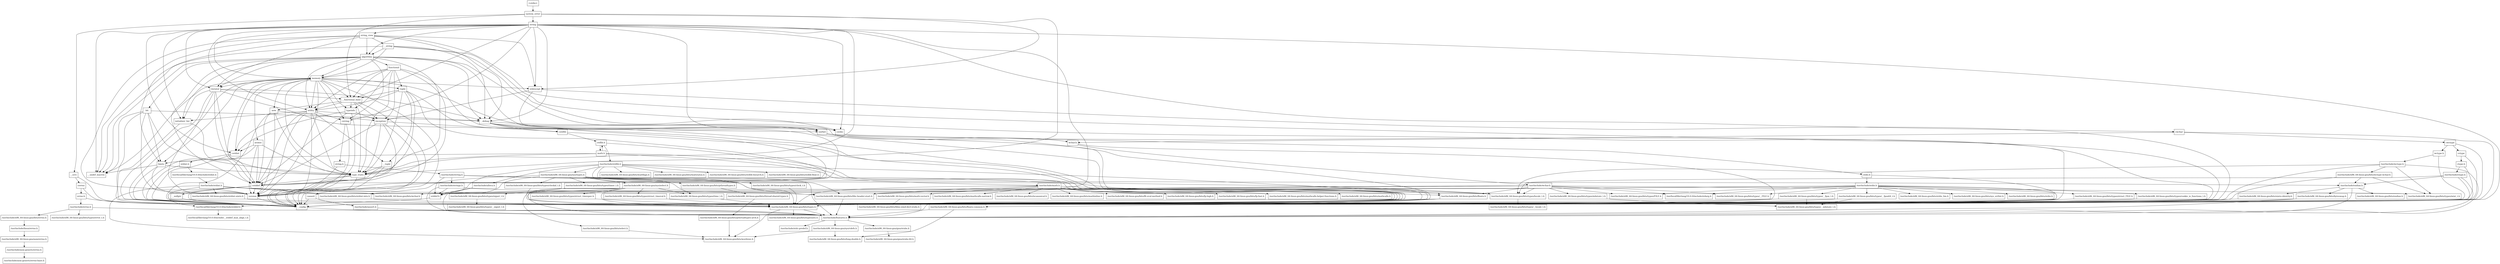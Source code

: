 digraph "dependencies" {
  header_0 [ shape="box", label="\<stdin\>" ];
  header_1 [ shape="box", label="system_error" ];
  header_10 [ shape="box", label="/usr/include/x86_64-linux-gnu/gnu/stubs-64.h" ];
  header_100 [ shape="box", label="string.h" ];
  header_101 [ shape="box", label="/usr/include/string.h" ];
  header_102 [ shape="box", label="/usr/include/strings.h" ];
  header_103 [ shape="box", label="__debug" ];
  header_104 [ shape="box", label="cstdio" ];
  header_105 [ shape="box", label="stdio.h" ];
  header_106 [ shape="box", label="/usr/include/stdio.h" ];
  header_107 [ shape="box", label="/usr/include/x86_64-linux-gnu/bits/types/__fpos_t.h" ];
  header_108 [ shape="box", label="/usr/include/x86_64-linux-gnu/bits/types/__fpos64_t.h" ];
  header_109 [ shape="box", label="/usr/include/x86_64-linux-gnu/bits/types/struct_FILE.h" ];
  header_110 [ shape="box", label="/usr/include/x86_64-linux-gnu/bits/types/cookie_io_functions_t.h" ];
  header_111 [ shape="box", label="/usr/include/x86_64-linux-gnu/bits/stdio_lim.h" ];
  header_112 [ shape="box", label="/usr/include/x86_64-linux-gnu/bits/sys_errlist.h" ];
  header_113 [ shape="box", label="/usr/include/x86_64-linux-gnu/bits/stdio.h" ];
  header_114 [ shape="box", label="string" ];
  header_115 [ shape="box", label="string_view" ];
  header_116 [ shape="box", label="__string" ];
  header_117 [ shape="box", label="algorithm" ];
  header_118 [ shape="box", label="memory" ];
  header_119 [ shape="box", label="iterator" ];
  header_12 [ shape="box", label="cerrno" ];
  header_120 [ shape="box", label="tuple" ];
  header_121 [ shape="box", label="cassert" ];
  header_122 [ shape="box", label="/usr/include/assert.h" ];
  header_123 [ shape="box", label="atomic" ];
  header_124 [ shape="box", label="functional" ];
  header_125 [ shape="box", label="bit" ];
  header_126 [ shape="box", label="cwchar" ];
  header_127 [ shape="box", label="cwctype" ];
  header_128 [ shape="box", label="cctype" ];
  header_129 [ shape="box", label="ctype.h" ];
  header_13 [ shape="box", label="errno.h" ];
  header_130 [ shape="box", label="/usr/include/ctype.h" ];
  header_131 [ shape="box", label="wctype.h" ];
  header_132 [ shape="box", label="/usr/include/wctype.h" ];
  header_133 [ shape="box", label="/usr/include/x86_64-linux-gnu/bits/wctype-wchar.h" ];
  header_14 [ shape="box", label="/usr/include/errno.h" ];
  header_15 [ shape="box", label="/usr/include/x86_64-linux-gnu/bits/errno.h" ];
  header_16 [ shape="box", label="/usr/include/linux/errno.h" ];
  header_17 [ shape="box", label="/usr/include/x86_64-linux-gnu/asm/errno.h" ];
  header_18 [ shape="box", label="/usr/include/asm-generic/errno.h" ];
  header_19 [ shape="box", label="/usr/include/asm-generic/errno-base.h" ];
  header_2 [ shape="box", label="__errc" ];
  header_20 [ shape="box", label="/usr/include/x86_64-linux-gnu/bits/types/error_t.h" ];
  header_21 [ shape="box", label="type_traits" ];
  header_22 [ shape="box", label="cstddef" ];
  header_23 [ shape="box", label="version" ];
  header_24 [ shape="box", label="/usr/local/lib/clang/10.0.0/include/stddef.h" ];
  header_25 [ shape="box", label="/usr/local/lib/clang/10.0.0/include/__stddef_max_align_t.h" ];
  header_26 [ shape="box", label="__nullptr" ];
  header_27 [ shape="box", label="stdexcept" ];
  header_28 [ shape="box", label="exception" ];
  header_29 [ shape="box", label="cstdlib" ];
  header_3 [ shape="box", label="__config" ];
  header_30 [ shape="box", label="stdlib.h" ];
  header_31 [ shape="box", label="/usr/include/stdlib.h" ];
  header_32 [ shape="box", label="/usr/include/x86_64-linux-gnu/bits/libc-header-start.h" ];
  header_33 [ shape="box", label="stddef.h" ];
  header_34 [ shape="box", label="/usr/include/x86_64-linux-gnu/bits/waitflags.h" ];
  header_35 [ shape="box", label="/usr/include/x86_64-linux-gnu/bits/waitstatus.h" ];
  header_36 [ shape="box", label="/usr/include/x86_64-linux-gnu/bits/floatn.h" ];
  header_37 [ shape="box", label="/usr/include/x86_64-linux-gnu/bits/floatn-common.h" ];
  header_38 [ shape="box", label="/usr/include/x86_64-linux-gnu/bits/types/locale_t.h" ];
  header_39 [ shape="box", label="/usr/include/x86_64-linux-gnu/bits/types/__locale_t.h" ];
  header_4 [ shape="box", label="/usr/include/features.h" ];
  header_40 [ shape="box", label="/usr/include/x86_64-linux-gnu/sys/types.h" ];
  header_41 [ shape="box", label="/usr/include/x86_64-linux-gnu/bits/types.h" ];
  header_42 [ shape="box", label="/usr/include/x86_64-linux-gnu/bits/typesizes.h" ];
  header_43 [ shape="box", label="/usr/include/x86_64-linux-gnu/bits/types/clock_t.h" ];
  header_44 [ shape="box", label="/usr/include/x86_64-linux-gnu/bits/types/clockid_t.h" ];
  header_45 [ shape="box", label="/usr/include/x86_64-linux-gnu/bits/types/time_t.h" ];
  header_46 [ shape="box", label="/usr/include/x86_64-linux-gnu/bits/types/timer_t.h" ];
  header_47 [ shape="box", label="/usr/include/x86_64-linux-gnu/bits/stdint-intn.h" ];
  header_48 [ shape="box", label="/usr/include/endian.h" ];
  header_49 [ shape="box", label="/usr/include/x86_64-linux-gnu/bits/endian.h" ];
  header_5 [ shape="box", label="/usr/include/stdc-predef.h" ];
  header_50 [ shape="box", label="/usr/include/x86_64-linux-gnu/bits/byteswap.h" ];
  header_51 [ shape="box", label="/usr/include/x86_64-linux-gnu/bits/uintn-identity.h" ];
  header_52 [ shape="box", label="/usr/include/x86_64-linux-gnu/sys/select.h" ];
  header_53 [ shape="box", label="/usr/include/x86_64-linux-gnu/bits/select.h" ];
  header_54 [ shape="box", label="/usr/include/x86_64-linux-gnu/bits/types/sigset_t.h" ];
  header_55 [ shape="box", label="/usr/include/x86_64-linux-gnu/bits/types/__sigset_t.h" ];
  header_56 [ shape="box", label="/usr/include/x86_64-linux-gnu/bits/types/struct_timeval.h" ];
  header_57 [ shape="box", label="/usr/include/x86_64-linux-gnu/bits/types/struct_timespec.h" ];
  header_58 [ shape="box", label="/usr/include/x86_64-linux-gnu/bits/pthreadtypes.h" ];
  header_59 [ shape="box", label="/usr/include/x86_64-linux-gnu/bits/thread-shared-types.h" ];
  header_6 [ shape="box", label="/usr/include/x86_64-linux-gnu/sys/cdefs.h" ];
  header_60 [ shape="box", label="/usr/include/x86_64-linux-gnu/bits/pthreadtypes-arch.h" ];
  header_61 [ shape="box", label="/usr/include/alloca.h" ];
  header_62 [ shape="box", label="/usr/include/x86_64-linux-gnu/bits/stdlib-bsearch.h" ];
  header_63 [ shape="box", label="/usr/include/x86_64-linux-gnu/bits/stdlib-float.h" ];
  header_64 [ shape="box", label="math.h" ];
  header_65 [ shape="box", label="/usr/include/math.h" ];
  header_66 [ shape="box", label="/usr/include/x86_64-linux-gnu/bits/math-vector.h" ];
  header_67 [ shape="box", label="/usr/include/x86_64-linux-gnu/bits/libm-simd-decl-stubs.h" ];
  header_68 [ shape="box", label="/usr/include/x86_64-linux-gnu/bits/flt-eval-method.h" ];
  header_69 [ shape="box", label="/usr/include/x86_64-linux-gnu/bits/fp-logb.h" ];
  header_7 [ shape="box", label="/usr/include/x86_64-linux-gnu/bits/wordsize.h" ];
  header_70 [ shape="box", label="/usr/include/x86_64-linux-gnu/bits/fp-fast.h" ];
  header_71 [ shape="box", label="/usr/include/x86_64-linux-gnu/bits/mathcalls-helper-functions.h" ];
  header_72 [ shape="box", label="/usr/include/x86_64-linux-gnu/bits/mathcalls.h" ];
  header_73 [ shape="box", label="/usr/include/x86_64-linux-gnu/bits/mathcalls-narrow.h" ];
  header_74 [ shape="box", label="/usr/include/x86_64-linux-gnu/bits/iscanonical.h" ];
  header_75 [ shape="box", label="/usr/include/x86_64-linux-gnu/bits/mathinline.h" ];
  header_76 [ shape="box", label="limits" ];
  header_77 [ shape="box", label="__undef_macros" ];
  header_78 [ shape="box", label="iosfwd" ];
  header_79 [ shape="box", label="wchar.h" ];
  header_8 [ shape="box", label="/usr/include/x86_64-linux-gnu/bits/long-double.h" ];
  header_80 [ shape="box", label="/usr/include/wchar.h" ];
  header_81 [ shape="box", label="/usr/local/lib/clang/10.0.0/include/stdarg.h" ];
  header_82 [ shape="box", label="/usr/include/x86_64-linux-gnu/bits/wchar.h" ];
  header_83 [ shape="box", label="/usr/include/x86_64-linux-gnu/bits/types/wint_t.h" ];
  header_84 [ shape="box", label="/usr/include/x86_64-linux-gnu/bits/types/mbstate_t.h" ];
  header_85 [ shape="box", label="/usr/include/x86_64-linux-gnu/bits/types/__mbstate_t.h" ];
  header_86 [ shape="box", label="/usr/include/x86_64-linux-gnu/bits/types/__FILE.h" ];
  header_87 [ shape="box", label="/usr/include/x86_64-linux-gnu/bits/types/FILE.h" ];
  header_88 [ shape="box", label="__functional_base" ];
  header_89 [ shape="box", label="typeinfo" ];
  header_9 [ shape="box", label="/usr/include/x86_64-linux-gnu/gnu/stubs.h" ];
  header_90 [ shape="box", label="cstdint" ];
  header_91 [ shape="box", label="stdint.h" ];
  header_92 [ shape="box", label="/usr/local/lib/clang/10.0.0/include/stdint.h" ];
  header_93 [ shape="box", label="/usr/include/stdint.h" ];
  header_94 [ shape="box", label="/usr/include/x86_64-linux-gnu/bits/stdint-uintn.h" ];
  header_95 [ shape="box", label="new" ];
  header_96 [ shape="box", label="utility" ];
  header_97 [ shape="box", label="__tuple" ];
  header_98 [ shape="box", label="initializer_list" ];
  header_99 [ shape="box", label="cstring" ];
  header_118 -> header_77;
  header_118 -> header_123;
  header_118 -> header_27;
  header_118 -> header_120;
  header_118 -> header_21;
  header_118 -> header_23;
  header_118 -> header_22;
  header_118 -> header_89;
  header_118 -> header_88;
  header_118 -> header_76;
  header_118 -> header_3;
  header_118 -> header_121;
  header_118 -> header_119;
  header_118 -> header_95;
  header_118 -> header_96;
  header_118 -> header_90;
  header_118 -> header_78;
  header_118 -> header_99;
  header_119 -> header_21;
  header_119 -> header_23;
  header_119 -> header_22;
  header_119 -> header_88;
  header_119 -> header_98;
  header_119 -> header_3;
  header_119 -> header_78;
  header_119 -> header_103;
  header_61 -> header_4;
  header_61 -> header_33;
  header_60 -> header_7;
  header_65 -> header_74;
  header_65 -> header_36;
  header_65 -> header_75;
  header_65 -> header_32;
  header_65 -> header_72;
  header_65 -> header_73;
  header_65 -> header_70;
  header_65 -> header_71;
  header_65 -> header_41;
  header_65 -> header_66;
  header_65 -> header_69;
  header_65 -> header_68;
  header_64 -> header_76;
  header_64 -> header_21;
  header_64 -> header_65;
  header_64 -> header_3;
  header_64 -> header_30;
  header_66 -> header_67;
  header_114 -> header_77;
  header_114 -> header_27;
  header_114 -> header_119;
  header_114 -> header_21;
  header_114 -> header_23;
  header_114 -> header_126;
  header_114 -> header_88;
  header_114 -> header_98;
  header_114 -> header_3;
  header_114 -> header_118;
  header_114 -> header_117;
  header_114 -> header_104;
  header_114 -> header_78;
  header_114 -> header_115;
  header_114 -> header_90;
  header_114 -> header_96;
  header_114 -> header_103;
  header_114 -> header_99;
  header_115 -> header_27;
  header_115 -> header_23;
  header_115 -> header_76;
  header_115 -> header_3;
  header_115 -> header_119;
  header_115 -> header_116;
  header_115 -> header_117;
  header_115 -> header_103;
  header_115 -> header_77;
  header_76 -> header_21;
  header_76 -> header_3;
  header_76 -> header_23;
  header_76 -> header_77;
  header_116 -> header_77;
  header_116 -> header_118;
  header_116 -> header_104;
  header_116 -> header_117;
  header_116 -> header_103;
  header_116 -> header_3;
  header_117 -> header_77;
  header_117 -> header_21;
  header_117 -> header_23;
  header_117 -> header_22;
  header_117 -> header_125;
  header_117 -> header_124;
  header_117 -> header_98;
  header_117 -> header_3;
  header_117 -> header_118;
  header_117 -> header_119;
  header_117 -> header_96;
  header_117 -> header_103;
  header_117 -> header_99;
  header_78 -> header_79;
  header_78 -> header_3;
  header_79 -> header_80;
  header_79 -> header_3;
  header_110 -> header_41;
  header_47 -> header_41;
  header_46 -> header_41;
  header_45 -> header_41;
  header_44 -> header_41;
  header_43 -> header_41;
  header_41 -> header_7;
  header_41 -> header_4;
  header_41 -> header_42;
  header_40 -> header_58;
  header_40 -> header_52;
  header_40 -> header_45;
  header_40 -> header_33;
  header_40 -> header_47;
  header_40 -> header_46;
  header_40 -> header_4;
  header_40 -> header_44;
  header_40 -> header_43;
  header_40 -> header_41;
  header_40 -> header_48;
  header_105 -> header_106;
  header_105 -> header_3;
  header_104 -> header_105;
  header_104 -> header_3;
  header_107 -> header_85;
  header_107 -> header_41;
  header_106 -> header_113;
  header_106 -> header_112;
  header_106 -> header_32;
  header_106 -> header_33;
  header_106 -> header_86;
  header_106 -> header_109;
  header_106 -> header_108;
  header_106 -> header_41;
  header_106 -> header_81;
  header_106 -> header_87;
  header_106 -> header_107;
  header_106 -> header_110;
  header_106 -> header_111;
  header_101 -> header_32;
  header_101 -> header_33;
  header_101 -> header_38;
  header_101 -> header_102;
  header_100 -> header_101;
  header_100 -> header_3;
  header_48 -> header_50;
  header_48 -> header_51;
  header_48 -> header_4;
  header_48 -> header_49;
  header_6 -> header_7;
  header_6 -> header_8;
  header_4 -> header_6;
  header_4 -> header_5;
  header_4 -> header_9;
  header_2 -> header_3;
  header_2 -> header_12;
  header_3 -> header_4;
  header_0 -> header_1;
  header_1 -> header_21;
  header_1 -> header_27;
  header_1 -> header_88;
  header_1 -> header_2;
  header_1 -> header_114;
  header_9 -> header_10;
  header_58 -> header_59;
  header_59 -> header_60;
  header_50 -> header_4;
  header_50 -> header_41;
  header_51 -> header_41;
  header_52 -> header_53;
  header_52 -> header_54;
  header_52 -> header_45;
  header_52 -> header_56;
  header_52 -> header_57;
  header_52 -> header_4;
  header_52 -> header_41;
  header_53 -> header_7;
  header_54 -> header_55;
  header_56 -> header_41;
  header_57 -> header_41;
  header_130 -> header_4;
  header_130 -> header_38;
  header_130 -> header_41;
  header_130 -> header_48;
  header_131 -> header_132;
  header_131 -> header_3;
  header_132 -> header_83;
  header_132 -> header_4;
  header_132 -> header_133;
  header_132 -> header_38;
  header_132 -> header_41;
  header_133 -> header_83;
  header_133 -> header_41;
  header_133 -> header_48;
  header_29 -> header_3;
  header_29 -> header_30;
  header_28 -> header_21;
  header_28 -> header_29;
  header_28 -> header_3;
  header_28 -> header_23;
  header_28 -> header_22;
  header_24 -> header_25;
  header_27 -> header_78;
  header_27 -> header_3;
  header_27 -> header_28;
  header_26 -> header_3;
  header_21 -> header_3;
  header_21 -> header_23;
  header_21 -> header_22;
  header_23 -> header_3;
  header_22 -> header_24;
  header_22 -> header_26;
  header_22 -> header_3;
  header_22 -> header_23;
  header_127 -> header_131;
  header_127 -> header_3;
  header_127 -> header_128;
  header_126 -> header_127;
  header_126 -> header_79;
  header_126 -> header_3;
  header_125 -> header_21;
  header_125 -> header_23;
  header_125 -> header_76;
  header_125 -> header_77;
  header_125 -> header_103;
  header_125 -> header_3;
  header_124 -> header_28;
  header_124 -> header_21;
  header_124 -> header_23;
  header_124 -> header_89;
  header_124 -> header_88;
  header_124 -> header_3;
  header_124 -> header_118;
  header_124 -> header_120;
  header_124 -> header_96;
  header_123 -> header_21;
  header_123 -> header_90;
  header_123 -> header_3;
  header_123 -> header_23;
  header_123 -> header_22;
  header_122 -> header_4;
  header_121 -> header_3;
  header_121 -> header_122;
  header_120 -> header_21;
  header_120 -> header_23;
  header_120 -> header_22;
  header_120 -> header_88;
  header_120 -> header_3;
  header_120 -> header_96;
  header_120 -> header_97;
  header_129 -> header_130;
  header_129 -> header_3;
  header_128 -> header_3;
  header_128 -> header_129;
  header_38 -> header_39;
  header_36 -> header_37;
  header_36 -> header_4;
  header_37 -> header_4;
  header_37 -> header_8;
  header_32 -> header_4;
  header_33 -> header_24;
  header_30 -> header_64;
  header_30 -> header_3;
  header_30 -> header_31;
  header_31 -> header_38;
  header_31 -> header_36;
  header_31 -> header_34;
  header_31 -> header_35;
  header_31 -> header_32;
  header_31 -> header_33;
  header_31 -> header_61;
  header_31 -> header_63;
  header_31 -> header_62;
  header_31 -> header_40;
  header_109 -> header_41;
  header_108 -> header_85;
  header_108 -> header_41;
  header_89 -> header_22;
  header_89 -> header_90;
  header_89 -> header_3;
  header_89 -> header_28;
  header_88 -> header_28;
  header_88 -> header_21;
  header_88 -> header_89;
  header_88 -> header_3;
  header_88 -> header_95;
  header_88 -> header_96;
  header_80 -> header_38;
  header_80 -> header_36;
  header_80 -> header_32;
  header_80 -> header_33;
  header_80 -> header_83;
  header_80 -> header_82;
  header_80 -> header_81;
  header_80 -> header_87;
  header_80 -> header_86;
  header_80 -> header_84;
  header_84 -> header_85;
  header_103 -> header_104;
  header_103 -> header_78;
  header_103 -> header_29;
  header_103 -> header_3;
  header_103 -> header_22;
  header_102 -> header_4;
  header_102 -> header_33;
  header_102 -> header_38;
  header_14 -> header_15;
  header_14 -> header_4;
  header_14 -> header_20;
  header_15 -> header_16;
  header_16 -> header_17;
  header_17 -> header_18;
  header_12 -> header_3;
  header_12 -> header_13;
  header_13 -> header_14;
  header_13 -> header_3;
  header_18 -> header_19;
  header_98 -> header_3;
  header_98 -> header_22;
  header_99 -> header_3;
  header_99 -> header_100;
  header_94 -> header_41;
  header_95 -> header_22;
  header_95 -> header_21;
  header_95 -> header_3;
  header_95 -> header_23;
  header_95 -> header_28;
  header_96 -> header_21;
  header_96 -> header_23;
  header_96 -> header_22;
  header_96 -> header_98;
  header_96 -> header_99;
  header_96 -> header_97;
  header_96 -> header_90;
  header_96 -> header_103;
  header_96 -> header_3;
  header_97 -> header_21;
  header_97 -> header_3;
  header_97 -> header_22;
  header_90 -> header_3;
  header_90 -> header_91;
  header_91 -> header_3;
  header_91 -> header_92;
  header_92 -> header_93;
  header_93 -> header_32;
  header_93 -> header_47;
  header_93 -> header_7;
  header_93 -> header_41;
  header_93 -> header_94;
  header_93 -> header_82;
}